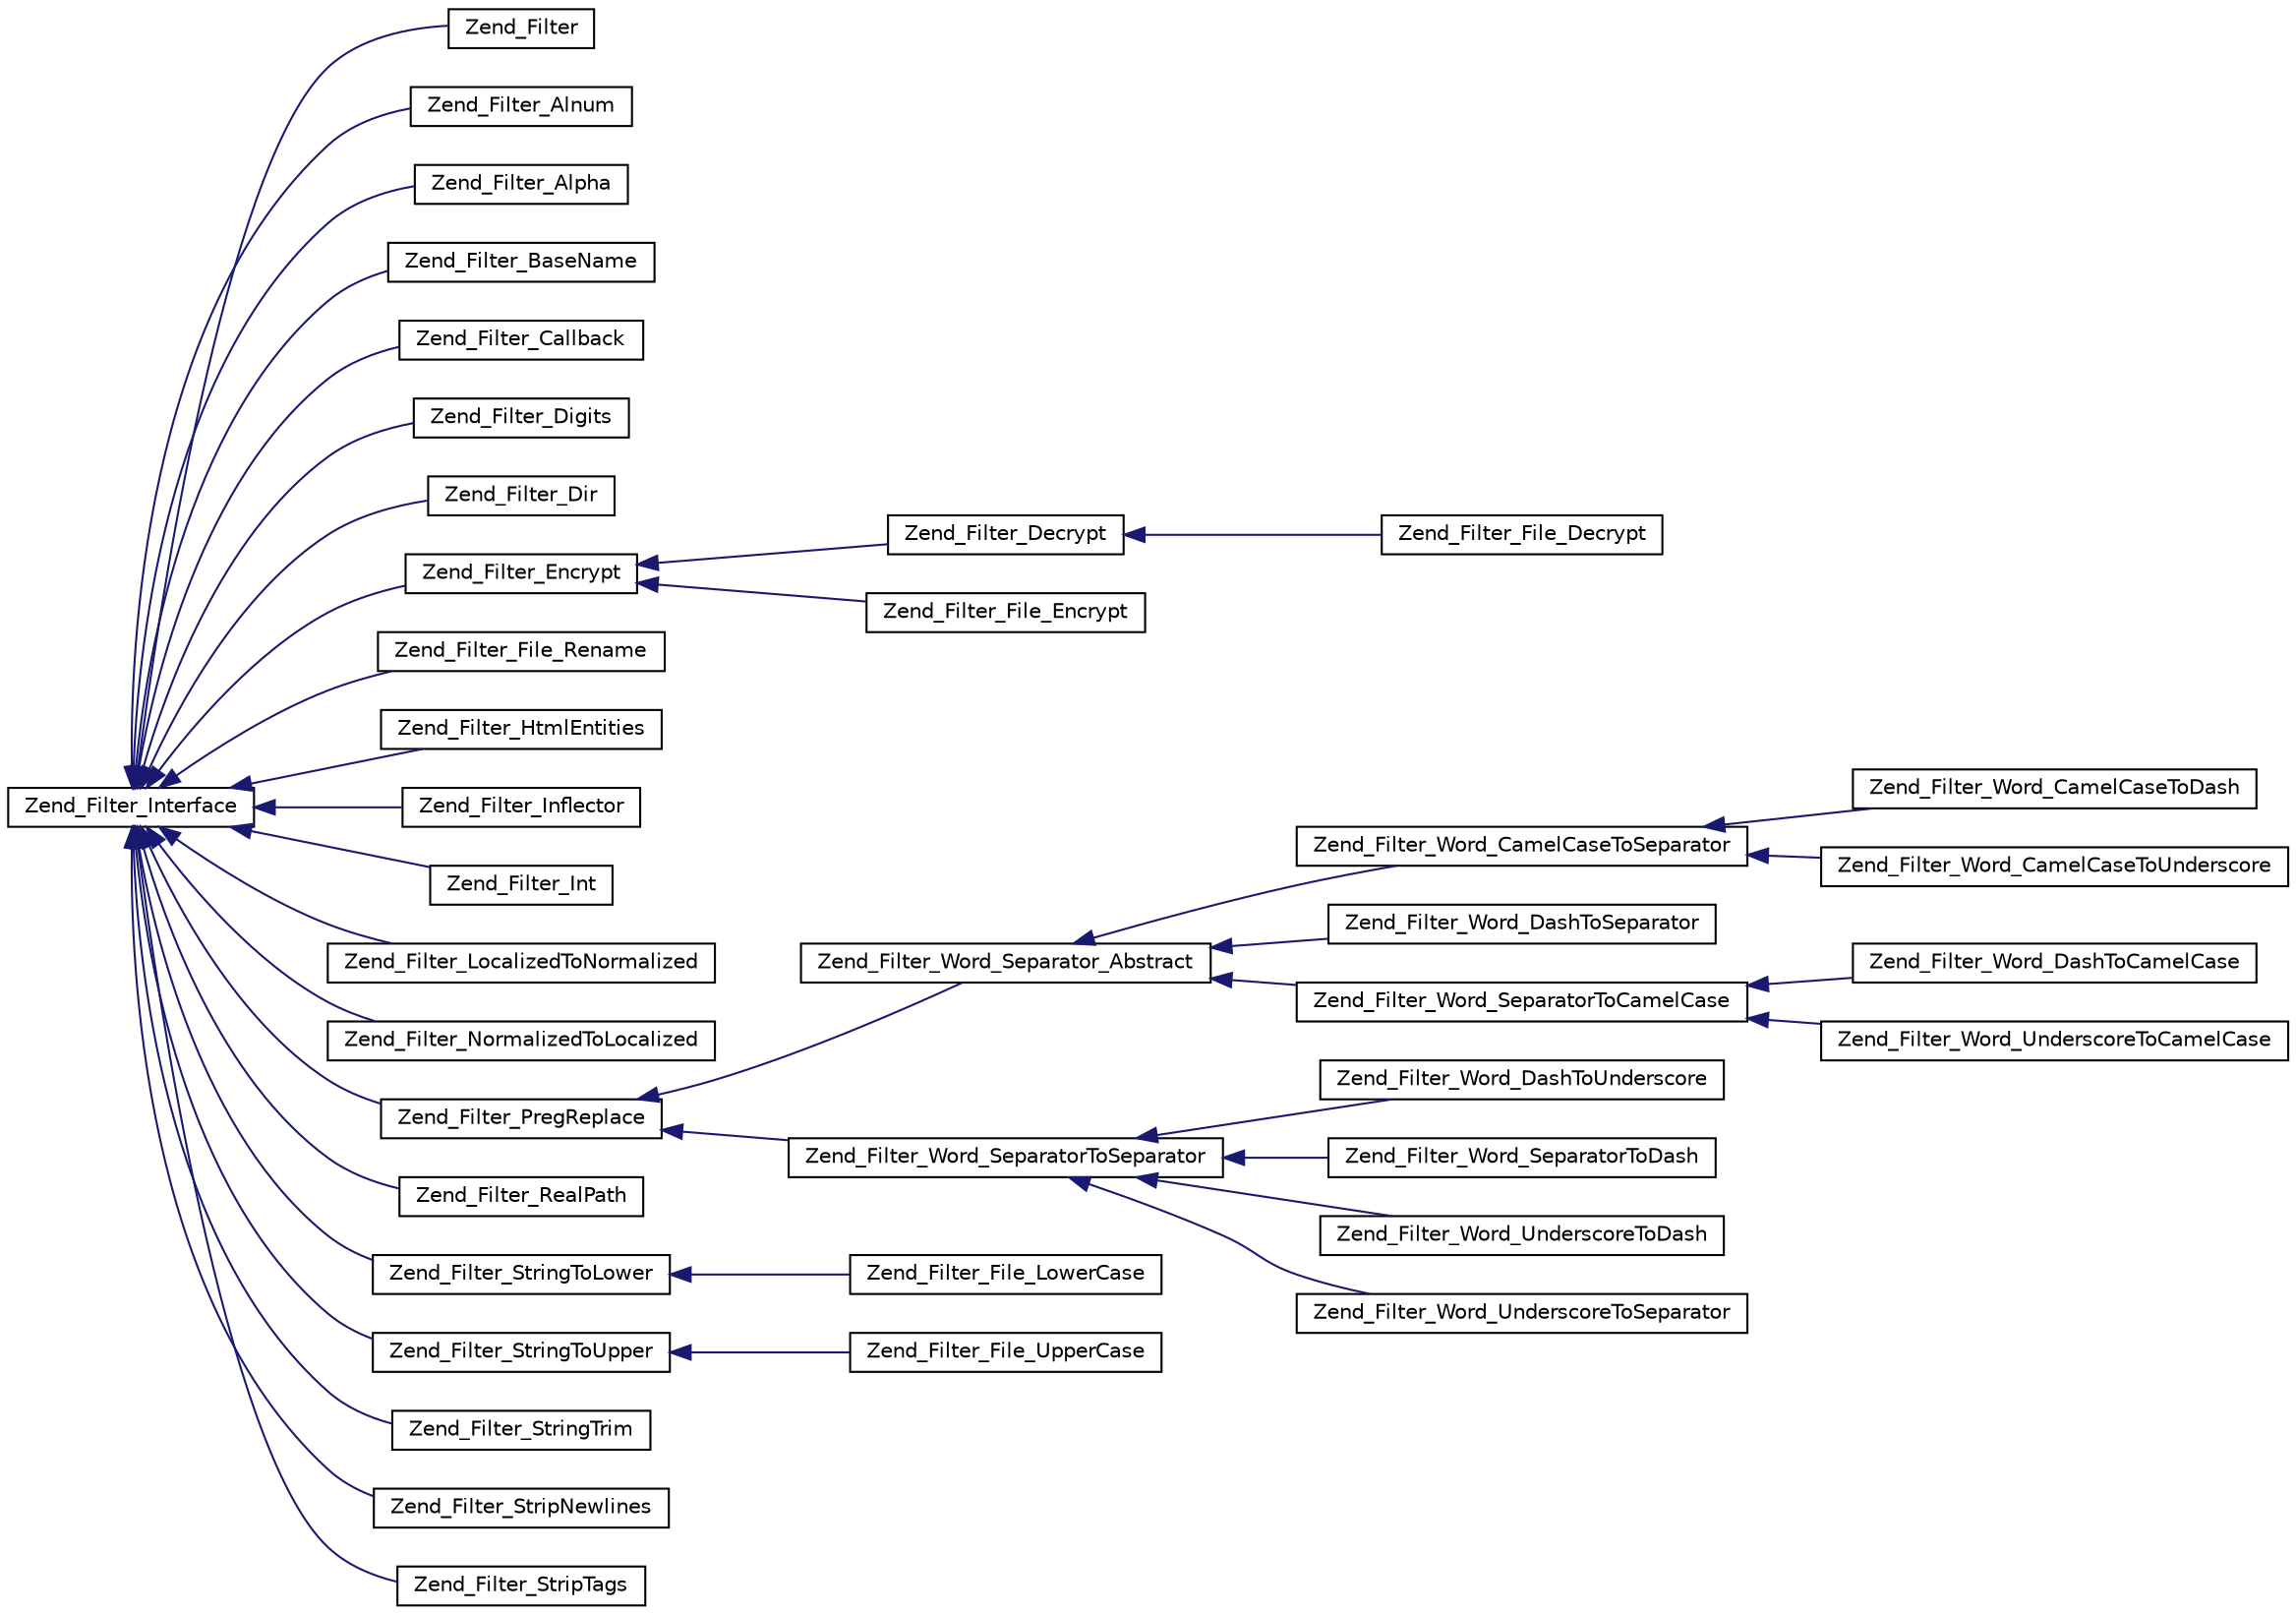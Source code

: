 digraph G
{
  edge [fontname="Helvetica",fontsize="10",labelfontname="Helvetica",labelfontsize="10"];
  node [fontname="Helvetica",fontsize="10",shape=record];
  rankdir="LR";
  Node1 [label="Zend_Filter_Interface",height=0.2,width=0.4,color="black", fillcolor="white", style="filled",URL="$interface_zend___filter___interface.html"];
  Node1 -> Node2 [dir="back",color="midnightblue",fontsize="10",style="solid",fontname="Helvetica"];
  Node2 [label="Zend_Filter",height=0.2,width=0.4,color="black", fillcolor="white", style="filled",URL="$class_zend___filter.html"];
  Node1 -> Node3 [dir="back",color="midnightblue",fontsize="10",style="solid",fontname="Helvetica"];
  Node3 [label="Zend_Filter_Alnum",height=0.2,width=0.4,color="black", fillcolor="white", style="filled",URL="$class_zend___filter___alnum.html"];
  Node1 -> Node4 [dir="back",color="midnightblue",fontsize="10",style="solid",fontname="Helvetica"];
  Node4 [label="Zend_Filter_Alpha",height=0.2,width=0.4,color="black", fillcolor="white", style="filled",URL="$class_zend___filter___alpha.html"];
  Node1 -> Node5 [dir="back",color="midnightblue",fontsize="10",style="solid",fontname="Helvetica"];
  Node5 [label="Zend_Filter_BaseName",height=0.2,width=0.4,color="black", fillcolor="white", style="filled",URL="$class_zend___filter___base_name.html"];
  Node1 -> Node6 [dir="back",color="midnightblue",fontsize="10",style="solid",fontname="Helvetica"];
  Node6 [label="Zend_Filter_Callback",height=0.2,width=0.4,color="black", fillcolor="white", style="filled",URL="$class_zend___filter___callback.html"];
  Node1 -> Node7 [dir="back",color="midnightblue",fontsize="10",style="solid",fontname="Helvetica"];
  Node7 [label="Zend_Filter_Digits",height=0.2,width=0.4,color="black", fillcolor="white", style="filled",URL="$class_zend___filter___digits.html"];
  Node1 -> Node8 [dir="back",color="midnightblue",fontsize="10",style="solid",fontname="Helvetica"];
  Node8 [label="Zend_Filter_Dir",height=0.2,width=0.4,color="black", fillcolor="white", style="filled",URL="$class_zend___filter___dir.html"];
  Node1 -> Node9 [dir="back",color="midnightblue",fontsize="10",style="solid",fontname="Helvetica"];
  Node9 [label="Zend_Filter_Encrypt",height=0.2,width=0.4,color="black", fillcolor="white", style="filled",URL="$class_zend___filter___encrypt.html"];
  Node9 -> Node10 [dir="back",color="midnightblue",fontsize="10",style="solid",fontname="Helvetica"];
  Node10 [label="Zend_Filter_Decrypt",height=0.2,width=0.4,color="black", fillcolor="white", style="filled",URL="$class_zend___filter___decrypt.html"];
  Node10 -> Node11 [dir="back",color="midnightblue",fontsize="10",style="solid",fontname="Helvetica"];
  Node11 [label="Zend_Filter_File_Decrypt",height=0.2,width=0.4,color="black", fillcolor="white", style="filled",URL="$class_zend___filter___file___decrypt.html"];
  Node9 -> Node12 [dir="back",color="midnightblue",fontsize="10",style="solid",fontname="Helvetica"];
  Node12 [label="Zend_Filter_File_Encrypt",height=0.2,width=0.4,color="black", fillcolor="white", style="filled",URL="$class_zend___filter___file___encrypt.html"];
  Node1 -> Node13 [dir="back",color="midnightblue",fontsize="10",style="solid",fontname="Helvetica"];
  Node13 [label="Zend_Filter_File_Rename",height=0.2,width=0.4,color="black", fillcolor="white", style="filled",URL="$class_zend___filter___file___rename.html"];
  Node1 -> Node14 [dir="back",color="midnightblue",fontsize="10",style="solid",fontname="Helvetica"];
  Node14 [label="Zend_Filter_HtmlEntities",height=0.2,width=0.4,color="black", fillcolor="white", style="filled",URL="$class_zend___filter___html_entities.html"];
  Node1 -> Node15 [dir="back",color="midnightblue",fontsize="10",style="solid",fontname="Helvetica"];
  Node15 [label="Zend_Filter_Inflector",height=0.2,width=0.4,color="black", fillcolor="white", style="filled",URL="$class_zend___filter___inflector.html"];
  Node1 -> Node16 [dir="back",color="midnightblue",fontsize="10",style="solid",fontname="Helvetica"];
  Node16 [label="Zend_Filter_Int",height=0.2,width=0.4,color="black", fillcolor="white", style="filled",URL="$class_zend___filter___int.html"];
  Node1 -> Node17 [dir="back",color="midnightblue",fontsize="10",style="solid",fontname="Helvetica"];
  Node17 [label="Zend_Filter_LocalizedToNormalized",height=0.2,width=0.4,color="black", fillcolor="white", style="filled",URL="$class_zend___filter___localized_to_normalized.html"];
  Node1 -> Node18 [dir="back",color="midnightblue",fontsize="10",style="solid",fontname="Helvetica"];
  Node18 [label="Zend_Filter_NormalizedToLocalized",height=0.2,width=0.4,color="black", fillcolor="white", style="filled",URL="$class_zend___filter___normalized_to_localized.html"];
  Node1 -> Node19 [dir="back",color="midnightblue",fontsize="10",style="solid",fontname="Helvetica"];
  Node19 [label="Zend_Filter_PregReplace",height=0.2,width=0.4,color="black", fillcolor="white", style="filled",URL="$class_zend___filter___preg_replace.html"];
  Node19 -> Node20 [dir="back",color="midnightblue",fontsize="10",style="solid",fontname="Helvetica"];
  Node20 [label="Zend_Filter_Word_Separator_Abstract",height=0.2,width=0.4,color="black", fillcolor="white", style="filled",URL="$class_zend___filter___word___separator___abstract.html"];
  Node20 -> Node21 [dir="back",color="midnightblue",fontsize="10",style="solid",fontname="Helvetica"];
  Node21 [label="Zend_Filter_Word_CamelCaseToSeparator",height=0.2,width=0.4,color="black", fillcolor="white", style="filled",URL="$class_zend___filter___word___camel_case_to_separator.html"];
  Node21 -> Node22 [dir="back",color="midnightblue",fontsize="10",style="solid",fontname="Helvetica"];
  Node22 [label="Zend_Filter_Word_CamelCaseToDash",height=0.2,width=0.4,color="black", fillcolor="white", style="filled",URL="$class_zend___filter___word___camel_case_to_dash.html"];
  Node21 -> Node23 [dir="back",color="midnightblue",fontsize="10",style="solid",fontname="Helvetica"];
  Node23 [label="Zend_Filter_Word_CamelCaseToUnderscore",height=0.2,width=0.4,color="black", fillcolor="white", style="filled",URL="$class_zend___filter___word___camel_case_to_underscore.html"];
  Node20 -> Node24 [dir="back",color="midnightblue",fontsize="10",style="solid",fontname="Helvetica"];
  Node24 [label="Zend_Filter_Word_DashToSeparator",height=0.2,width=0.4,color="black", fillcolor="white", style="filled",URL="$class_zend___filter___word___dash_to_separator.html"];
  Node20 -> Node25 [dir="back",color="midnightblue",fontsize="10",style="solid",fontname="Helvetica"];
  Node25 [label="Zend_Filter_Word_SeparatorToCamelCase",height=0.2,width=0.4,color="black", fillcolor="white", style="filled",URL="$class_zend___filter___word___separator_to_camel_case.html"];
  Node25 -> Node26 [dir="back",color="midnightblue",fontsize="10",style="solid",fontname="Helvetica"];
  Node26 [label="Zend_Filter_Word_DashToCamelCase",height=0.2,width=0.4,color="black", fillcolor="white", style="filled",URL="$class_zend___filter___word___dash_to_camel_case.html"];
  Node25 -> Node27 [dir="back",color="midnightblue",fontsize="10",style="solid",fontname="Helvetica"];
  Node27 [label="Zend_Filter_Word_UnderscoreToCamelCase",height=0.2,width=0.4,color="black", fillcolor="white", style="filled",URL="$class_zend___filter___word___underscore_to_camel_case.html"];
  Node19 -> Node28 [dir="back",color="midnightblue",fontsize="10",style="solid",fontname="Helvetica"];
  Node28 [label="Zend_Filter_Word_SeparatorToSeparator",height=0.2,width=0.4,color="black", fillcolor="white", style="filled",URL="$class_zend___filter___word___separator_to_separator.html"];
  Node28 -> Node29 [dir="back",color="midnightblue",fontsize="10",style="solid",fontname="Helvetica"];
  Node29 [label="Zend_Filter_Word_DashToUnderscore",height=0.2,width=0.4,color="black", fillcolor="white", style="filled",URL="$class_zend___filter___word___dash_to_underscore.html"];
  Node28 -> Node30 [dir="back",color="midnightblue",fontsize="10",style="solid",fontname="Helvetica"];
  Node30 [label="Zend_Filter_Word_SeparatorToDash",height=0.2,width=0.4,color="black", fillcolor="white", style="filled",URL="$class_zend___filter___word___separator_to_dash.html"];
  Node28 -> Node31 [dir="back",color="midnightblue",fontsize="10",style="solid",fontname="Helvetica"];
  Node31 [label="Zend_Filter_Word_UnderscoreToDash",height=0.2,width=0.4,color="black", fillcolor="white", style="filled",URL="$class_zend___filter___word___underscore_to_dash.html"];
  Node28 -> Node32 [dir="back",color="midnightblue",fontsize="10",style="solid",fontname="Helvetica"];
  Node32 [label="Zend_Filter_Word_UnderscoreToSeparator",height=0.2,width=0.4,color="black", fillcolor="white", style="filled",URL="$class_zend___filter___word___underscore_to_separator.html"];
  Node1 -> Node33 [dir="back",color="midnightblue",fontsize="10",style="solid",fontname="Helvetica"];
  Node33 [label="Zend_Filter_RealPath",height=0.2,width=0.4,color="black", fillcolor="white", style="filled",URL="$class_zend___filter___real_path.html"];
  Node1 -> Node34 [dir="back",color="midnightblue",fontsize="10",style="solid",fontname="Helvetica"];
  Node34 [label="Zend_Filter_StringToLower",height=0.2,width=0.4,color="black", fillcolor="white", style="filled",URL="$class_zend___filter___string_to_lower.html"];
  Node34 -> Node35 [dir="back",color="midnightblue",fontsize="10",style="solid",fontname="Helvetica"];
  Node35 [label="Zend_Filter_File_LowerCase",height=0.2,width=0.4,color="black", fillcolor="white", style="filled",URL="$class_zend___filter___file___lower_case.html"];
  Node1 -> Node36 [dir="back",color="midnightblue",fontsize="10",style="solid",fontname="Helvetica"];
  Node36 [label="Zend_Filter_StringToUpper",height=0.2,width=0.4,color="black", fillcolor="white", style="filled",URL="$class_zend___filter___string_to_upper.html"];
  Node36 -> Node37 [dir="back",color="midnightblue",fontsize="10",style="solid",fontname="Helvetica"];
  Node37 [label="Zend_Filter_File_UpperCase",height=0.2,width=0.4,color="black", fillcolor="white", style="filled",URL="$class_zend___filter___file___upper_case.html"];
  Node1 -> Node38 [dir="back",color="midnightblue",fontsize="10",style="solid",fontname="Helvetica"];
  Node38 [label="Zend_Filter_StringTrim",height=0.2,width=0.4,color="black", fillcolor="white", style="filled",URL="$class_zend___filter___string_trim.html"];
  Node1 -> Node39 [dir="back",color="midnightblue",fontsize="10",style="solid",fontname="Helvetica"];
  Node39 [label="Zend_Filter_StripNewlines",height=0.2,width=0.4,color="black", fillcolor="white", style="filled",URL="$class_zend___filter___strip_newlines.html"];
  Node1 -> Node40 [dir="back",color="midnightblue",fontsize="10",style="solid",fontname="Helvetica"];
  Node40 [label="Zend_Filter_StripTags",height=0.2,width=0.4,color="black", fillcolor="white", style="filled",URL="$class_zend___filter___strip_tags.html"];
}
